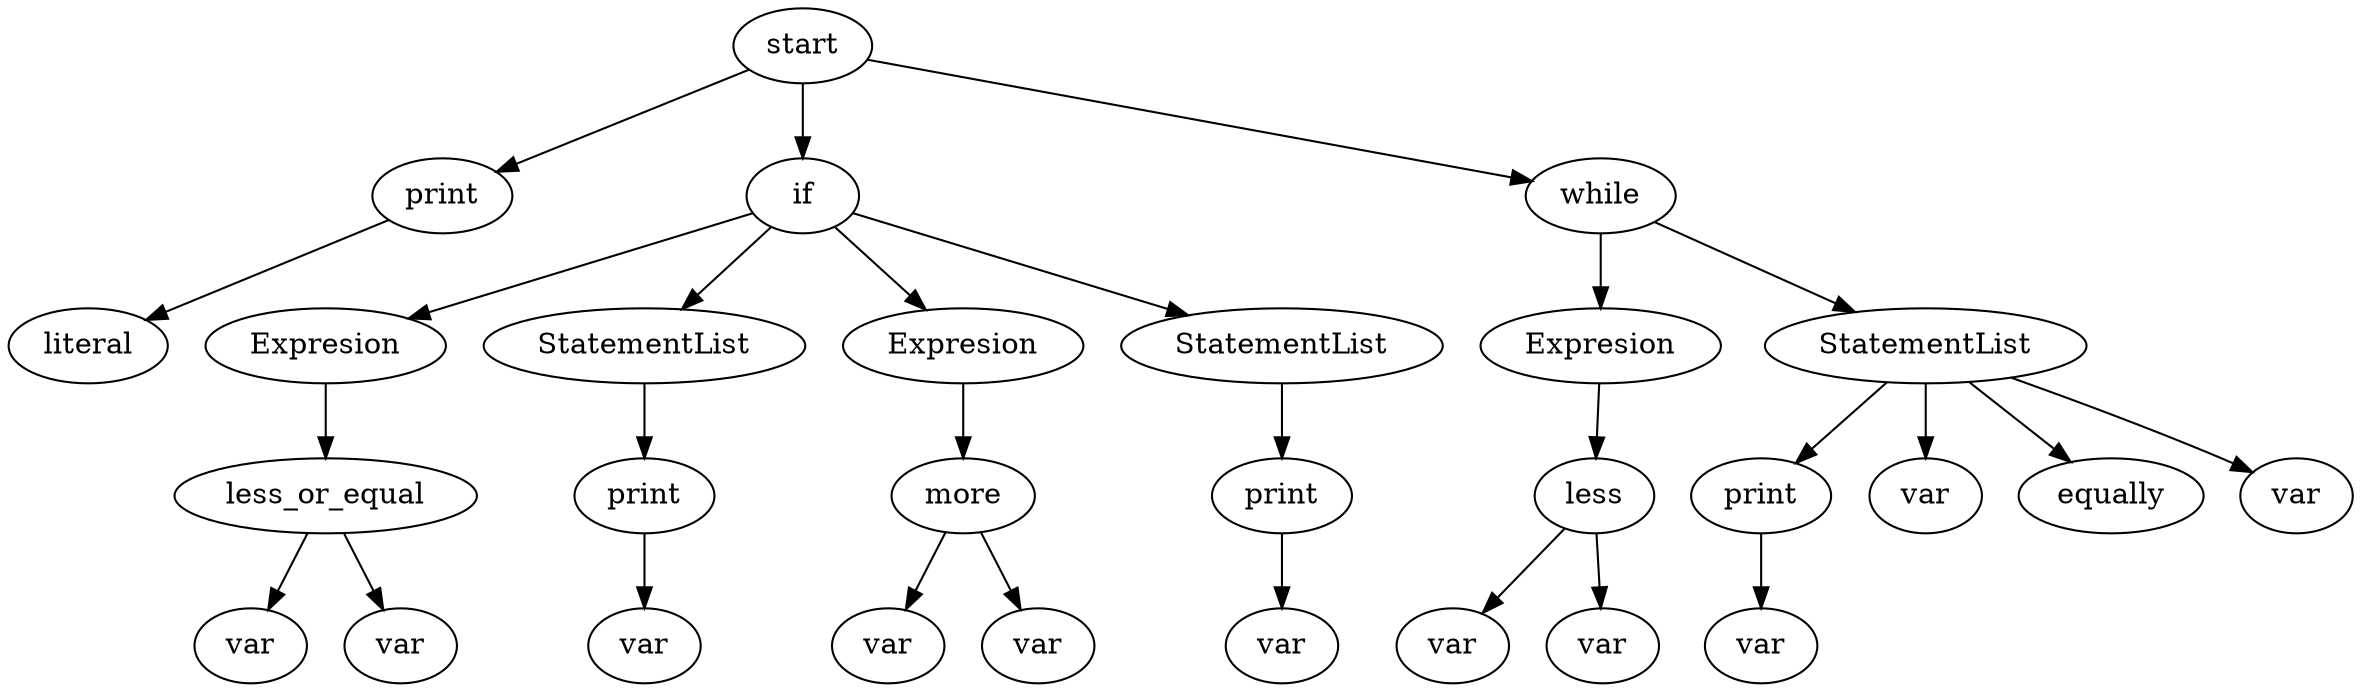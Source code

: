 digraph {
	"node1"[label=start]
	"node1" -> "node2"
	"node2"[label=print]
	"node2" -> "node3"
	"node3"[label=literal]
	"node1" -> "node4"
	"node4"[label=if]
	"node4" -> "node5"
	"node5"[label=Expresion]
	"node5" -> "node7"
	"node7"[label=less_or_equal]
	"node7" -> "node6"
	"node6"[label=var]
	"node7" -> "node8"
	"node8"[label=var]
	"node4" -> "node9"
	"node9"[label=StatementList]
	"node9" -> "node10"
	"node10"[label=print]
	"node10" -> "node11"
	"node11"[label=var]
	"node4" -> "node12"
	"node12"[label=Expresion]
	"node12" -> "node14"
	"node14"[label=more]
	"node14" -> "node13"
	"node13"[label=var]
	"node14" -> "node15"
	"node15"[label=var]
	"node4" -> "node16"
	"node16"[label=StatementList]
	"node16" -> "node17"
	"node17"[label=print]
	"node17" -> "node18"
	"node18"[label=var]
	"node1" -> "node19"
	"node19"[label=while]
	"node19" -> "node20"
	"node20"[label=Expresion]
	"node20" -> "node22"
	"node22"[label=less]
	"node22" -> "node21"
	"node21"[label=var]
	"node22" -> "node23"
	"node23"[label=var]
	"node19" -> "node24"
	"node24"[label=StatementList]
	"node24" -> "node25"
	"node25"[label=print]
	"node25" -> "node26"
	"node26"[label=var]
	"node24" -> "node27"
	"node27"[label=var]
	"node24" -> "node28"
	"node28"[label=equally]
	"node24" -> "node29"
	"node29"[label=var]
}
